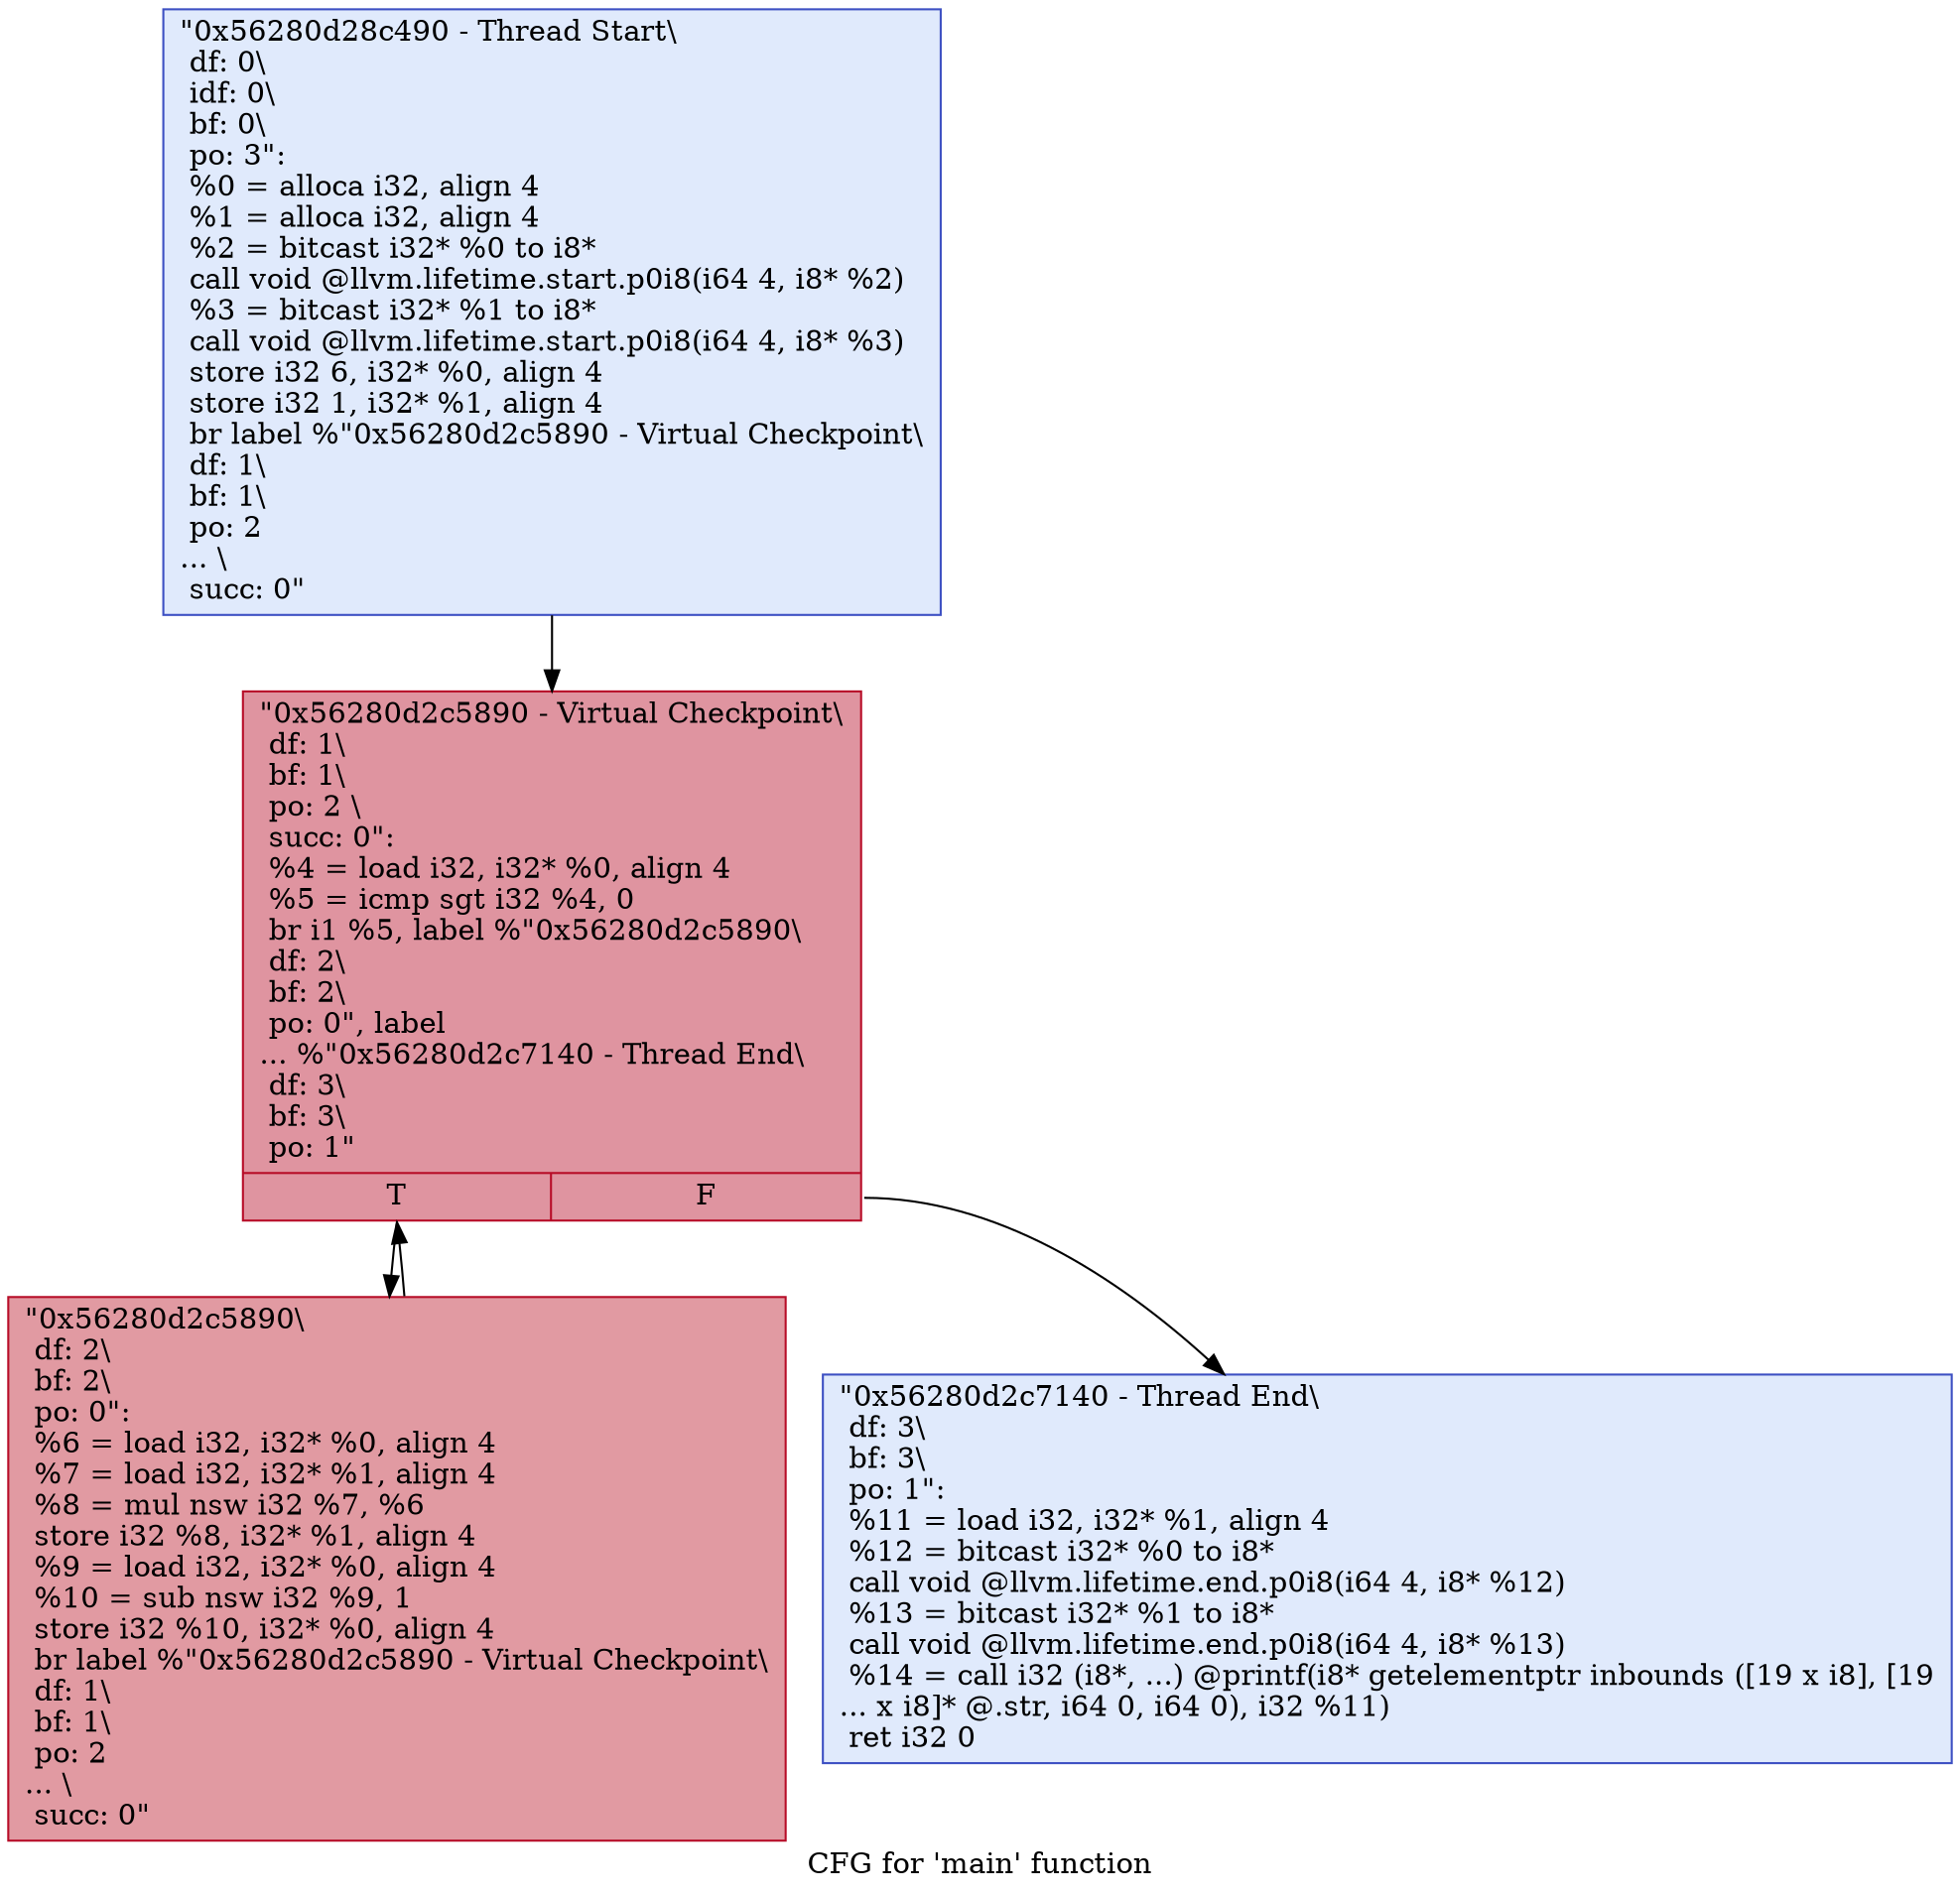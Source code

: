 digraph "CFG for 'main' function" {
	label="CFG for 'main' function";

	Node0x56280d28c490 [shape=record,color="#3d50c3ff", style=filled, fillcolor="#b9d0f970",label="{\"0x56280d28c490 - Thread Start\\\l df: 0\\\l idf: 0\\\l bf: 0\\\l po: 3\":\l  %0 = alloca i32, align 4\l  %1 = alloca i32, align 4\l  %2 = bitcast i32* %0 to i8*\l  call void @llvm.lifetime.start.p0i8(i64 4, i8* %2)\l  %3 = bitcast i32* %1 to i8*\l  call void @llvm.lifetime.start.p0i8(i64 4, i8* %3)\l  store i32 6, i32* %0, align 4\l  store i32 1, i32* %1, align 4\l  br label %\"0x56280d2c5890 - Virtual Checkpoint\\\l df: 1\\\l bf: 1\\\l po: 2\l... \\\l succ: 0\"\l}"];
	Node0x56280d28c490 -> Node0x56280d2c5610;
	Node0x56280d2c5610 [shape=record,color="#b70d28ff", style=filled, fillcolor="#b70d2870",label="{\"0x56280d2c5890 - Virtual Checkpoint\\\l df: 1\\\l bf: 1\\\l po: 2 \\\l succ: 0\": \l  %4 = load i32, i32* %0, align 4\l  %5 = icmp sgt i32 %4, 0\l  br i1 %5, label %\"0x56280d2c5890\\\l df: 2\\\l bf: 2\\\l po: 0\", label\l... %\"0x56280d2c7140 - Thread End\\\l df: 3\\\l bf: 3\\\l po: 1\"\l|{<s0>T|<s1>F}}"];
	Node0x56280d2c5610:s0 -> Node0x56280d2c5890;
	Node0x56280d2c5610:s1 -> Node0x56280d2c7140;
	Node0x56280d2c5890 [shape=record,color="#b70d28ff", style=filled, fillcolor="#bb1b2c70",label="{\"0x56280d2c5890\\\l df: 2\\\l bf: 2\\\l po: 0\":      \l  %6 = load i32, i32* %0, align 4\l  %7 = load i32, i32* %1, align 4\l  %8 = mul nsw i32 %7, %6\l  store i32 %8, i32* %1, align 4\l  %9 = load i32, i32* %0, align 4\l  %10 = sub nsw i32 %9, 1\l  store i32 %10, i32* %0, align 4\l  br label %\"0x56280d2c5890 - Virtual Checkpoint\\\l df: 1\\\l bf: 1\\\l po: 2\l... \\\l succ: 0\"\l}"];
	Node0x56280d2c5890 -> Node0x56280d2c5610;
	Node0x56280d2c7140 [shape=record,color="#3d50c3ff", style=filled, fillcolor="#b9d0f970",label="{\"0x56280d2c7140 - Thread End\\\l df: 3\\\l bf: 3\\\l po: 1\": \l  %11 = load i32, i32* %1, align 4\l  %12 = bitcast i32* %0 to i8*\l  call void @llvm.lifetime.end.p0i8(i64 4, i8* %12)\l  %13 = bitcast i32* %1 to i8*\l  call void @llvm.lifetime.end.p0i8(i64 4, i8* %13)\l  %14 = call i32 (i8*, ...) @printf(i8* getelementptr inbounds ([19 x i8], [19\l... x i8]* @.str, i64 0, i64 0), i32 %11)\l  ret i32 0\l}"];
}
